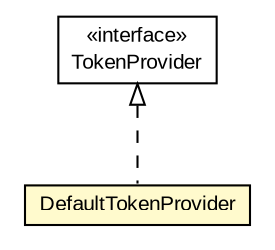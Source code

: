 #!/usr/local/bin/dot
#
# Class diagram 
# Generated by UMLGraph version R5_6-24-gf6e263 (http://www.umlgraph.org/)
#

digraph G {
	edge [fontname="arial",fontsize=10,labelfontname="arial",labelfontsize=10];
	node [fontname="arial",fontsize=10,shape=plaintext];
	nodesep=0.25;
	ranksep=0.5;
	// net.trajano.openidconnect.provider.ejb.DefaultTokenProvider
	c3900 [label=<<table title="net.trajano.openidconnect.provider.ejb.DefaultTokenProvider" border="0" cellborder="1" cellspacing="0" cellpadding="2" port="p" bgcolor="lemonChiffon" href="./DefaultTokenProvider.html">
		<tr><td><table border="0" cellspacing="0" cellpadding="1">
<tr><td align="center" balign="center"> DefaultTokenProvider </td></tr>
		</table></td></tr>
		</table>>, URL="./DefaultTokenProvider.html", fontname="arial", fontcolor="black", fontsize=10.0];
	// net.trajano.openidconnect.provider.spi.TokenProvider
	c3918 [label=<<table title="net.trajano.openidconnect.provider.spi.TokenProvider" border="0" cellborder="1" cellspacing="0" cellpadding="2" port="p" href="../spi/TokenProvider.html">
		<tr><td><table border="0" cellspacing="0" cellpadding="1">
<tr><td align="center" balign="center"> &#171;interface&#187; </td></tr>
<tr><td align="center" balign="center"> TokenProvider </td></tr>
		</table></td></tr>
		</table>>, URL="../spi/TokenProvider.html", fontname="arial", fontcolor="black", fontsize=10.0];
	//net.trajano.openidconnect.provider.ejb.DefaultTokenProvider implements net.trajano.openidconnect.provider.spi.TokenProvider
	c3918:p -> c3900:p [dir=back,arrowtail=empty,style=dashed];
}


